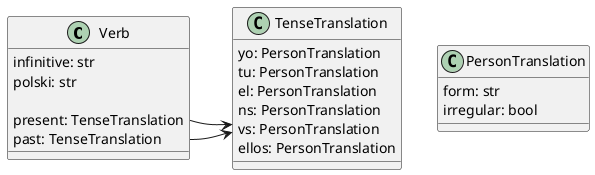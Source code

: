 @startuml

class Verb {
    infinitive: str
    polski: str

    present: TenseTranslation
    past: TenseTranslation
}

class TenseTranslation {
    yo: PersonTranslation
    tu: PersonTranslation
    el: PersonTranslation
    ns: PersonTranslation
    vs: PersonTranslation
    ellos: PersonTranslation
}

class PersonTranslation {
    form: str
    irregular: bool
}

Verb::present -> TenseTranslation
Verb::past -> TenseTranslation

@enduml
